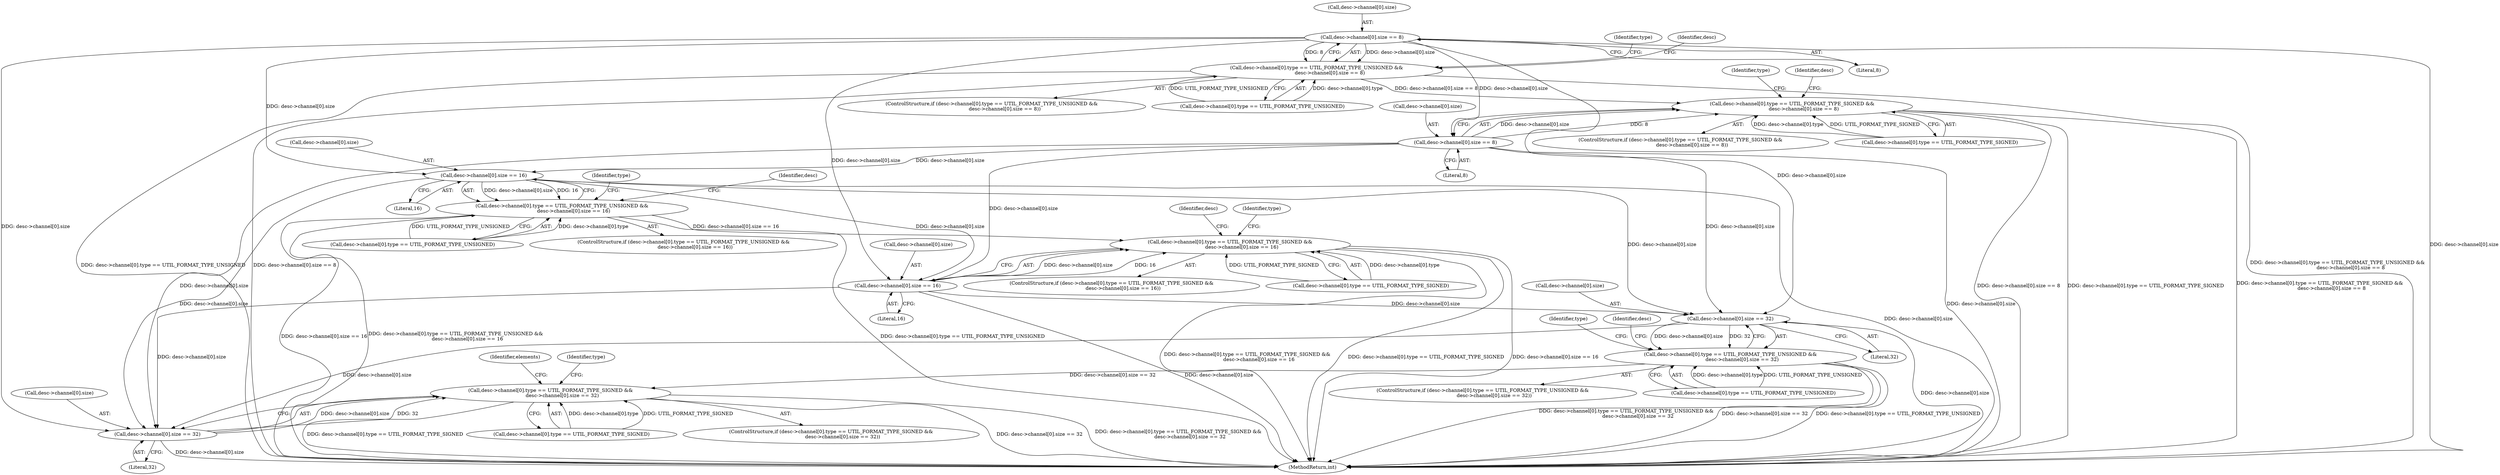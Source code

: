 digraph "0_virglrenderer_114688c526fe45f341d75ccd1d85473c3b08f7a7@pointer" {
"1000227" [label="(Call,desc->channel[0].size == 8)"];
"1000217" [label="(Call,desc->channel[0].type == UTIL_FORMAT_TYPE_UNSIGNED &&\n                 desc->channel[0].size == 8)"];
"1000241" [label="(Call,desc->channel[0].type == UTIL_FORMAT_TYPE_SIGNED &&\n               desc->channel[0].size == 8)"];
"1000251" [label="(Call,desc->channel[0].size == 8)"];
"1000275" [label="(Call,desc->channel[0].size == 16)"];
"1000265" [label="(Call,desc->channel[0].type == UTIL_FORMAT_TYPE_UNSIGNED &&\n               desc->channel[0].size == 16)"];
"1000289" [label="(Call,desc->channel[0].type == UTIL_FORMAT_TYPE_SIGNED &&\n               desc->channel[0].size == 16)"];
"1000299" [label="(Call,desc->channel[0].size == 16)"];
"1000323" [label="(Call,desc->channel[0].size == 32)"];
"1000313" [label="(Call,desc->channel[0].type == UTIL_FORMAT_TYPE_UNSIGNED &&\n               desc->channel[0].size == 32)"];
"1000337" [label="(Call,desc->channel[0].type == UTIL_FORMAT_TYPE_SIGNED &&\n               desc->channel[0].size == 32)"];
"1000347" [label="(Call,desc->channel[0].size == 32)"];
"1000285" [label="(Identifier,type)"];
"1000251" [label="(Call,desc->channel[0].size == 8)"];
"1000242" [label="(Call,desc->channel[0].type == UTIL_FORMAT_TYPE_SIGNED)"];
"1000331" [label="(Literal,32)"];
"1000347" [label="(Call,desc->channel[0].size == 32)"];
"1000237" [label="(Identifier,type)"];
"1000290" [label="(Call,desc->channel[0].type == UTIL_FORMAT_TYPE_SIGNED)"];
"1000264" [label="(ControlStructure,if (desc->channel[0].type == UTIL_FORMAT_TYPE_UNSIGNED &&\n               desc->channel[0].size == 16))"];
"1000228" [label="(Call,desc->channel[0].size)"];
"1000218" [label="(Call,desc->channel[0].type == UTIL_FORMAT_TYPE_UNSIGNED)"];
"1000324" [label="(Call,desc->channel[0].size)"];
"1000342" [label="(Identifier,desc)"];
"1000261" [label="(Identifier,type)"];
"1000337" [label="(Call,desc->channel[0].type == UTIL_FORMAT_TYPE_SIGNED &&\n               desc->channel[0].size == 32)"];
"1000227" [label="(Call,desc->channel[0].size == 8)"];
"1000318" [label="(Identifier,desc)"];
"1000265" [label="(Call,desc->channel[0].type == UTIL_FORMAT_TYPE_UNSIGNED &&\n               desc->channel[0].size == 16)"];
"1000288" [label="(ControlStructure,if (desc->channel[0].type == UTIL_FORMAT_TYPE_SIGNED &&\n               desc->channel[0].size == 16))"];
"1000283" [label="(Literal,16)"];
"1000216" [label="(ControlStructure,if (desc->channel[0].type == UTIL_FORMAT_TYPE_UNSIGNED &&\n                 desc->channel[0].size == 8))"];
"1000252" [label="(Call,desc->channel[0].size)"];
"1000336" [label="(ControlStructure,if (desc->channel[0].type == UTIL_FORMAT_TYPE_SIGNED &&\n               desc->channel[0].size == 32))"];
"1000348" [label="(Call,desc->channel[0].size)"];
"1000275" [label="(Call,desc->channel[0].size == 16)"];
"1000235" [label="(Literal,8)"];
"1000309" [label="(Identifier,type)"];
"1000357" [label="(Identifier,type)"];
"1000307" [label="(Literal,16)"];
"1000266" [label="(Call,desc->channel[0].type == UTIL_FORMAT_TYPE_UNSIGNED)"];
"1000241" [label="(Call,desc->channel[0].type == UTIL_FORMAT_TYPE_SIGNED &&\n               desc->channel[0].size == 8)"];
"1000300" [label="(Call,desc->channel[0].size)"];
"1000365" [label="(Identifier,elements)"];
"1000523" [label="(MethodReturn,int)"];
"1000240" [label="(ControlStructure,if (desc->channel[0].type == UTIL_FORMAT_TYPE_SIGNED &&\n               desc->channel[0].size == 8))"];
"1000246" [label="(Identifier,desc)"];
"1000323" [label="(Call,desc->channel[0].size == 32)"];
"1000314" [label="(Call,desc->channel[0].type == UTIL_FORMAT_TYPE_UNSIGNED)"];
"1000312" [label="(ControlStructure,if (desc->channel[0].type == UTIL_FORMAT_TYPE_UNSIGNED &&\n               desc->channel[0].size == 32))"];
"1000313" [label="(Call,desc->channel[0].type == UTIL_FORMAT_TYPE_UNSIGNED &&\n               desc->channel[0].size == 32)"];
"1000355" [label="(Literal,32)"];
"1000299" [label="(Call,desc->channel[0].size == 16)"];
"1000338" [label="(Call,desc->channel[0].type == UTIL_FORMAT_TYPE_SIGNED)"];
"1000294" [label="(Identifier,desc)"];
"1000289" [label="(Call,desc->channel[0].type == UTIL_FORMAT_TYPE_SIGNED &&\n               desc->channel[0].size == 16)"];
"1000217" [label="(Call,desc->channel[0].type == UTIL_FORMAT_TYPE_UNSIGNED &&\n                 desc->channel[0].size == 8)"];
"1000259" [label="(Literal,8)"];
"1000333" [label="(Identifier,type)"];
"1000270" [label="(Identifier,desc)"];
"1000276" [label="(Call,desc->channel[0].size)"];
"1000227" -> "1000217"  [label="AST: "];
"1000227" -> "1000235"  [label="CFG: "];
"1000228" -> "1000227"  [label="AST: "];
"1000235" -> "1000227"  [label="AST: "];
"1000217" -> "1000227"  [label="CFG: "];
"1000227" -> "1000523"  [label="DDG: desc->channel[0].size"];
"1000227" -> "1000217"  [label="DDG: desc->channel[0].size"];
"1000227" -> "1000217"  [label="DDG: 8"];
"1000227" -> "1000251"  [label="DDG: desc->channel[0].size"];
"1000227" -> "1000275"  [label="DDG: desc->channel[0].size"];
"1000227" -> "1000299"  [label="DDG: desc->channel[0].size"];
"1000227" -> "1000323"  [label="DDG: desc->channel[0].size"];
"1000227" -> "1000347"  [label="DDG: desc->channel[0].size"];
"1000217" -> "1000216"  [label="AST: "];
"1000217" -> "1000218"  [label="CFG: "];
"1000218" -> "1000217"  [label="AST: "];
"1000237" -> "1000217"  [label="CFG: "];
"1000246" -> "1000217"  [label="CFG: "];
"1000217" -> "1000523"  [label="DDG: desc->channel[0].size == 8"];
"1000217" -> "1000523"  [label="DDG: desc->channel[0].type == UTIL_FORMAT_TYPE_UNSIGNED &&\n                 desc->channel[0].size == 8"];
"1000217" -> "1000523"  [label="DDG: desc->channel[0].type == UTIL_FORMAT_TYPE_UNSIGNED"];
"1000218" -> "1000217"  [label="DDG: desc->channel[0].type"];
"1000218" -> "1000217"  [label="DDG: UTIL_FORMAT_TYPE_UNSIGNED"];
"1000217" -> "1000241"  [label="DDG: desc->channel[0].size == 8"];
"1000241" -> "1000240"  [label="AST: "];
"1000241" -> "1000242"  [label="CFG: "];
"1000241" -> "1000251"  [label="CFG: "];
"1000242" -> "1000241"  [label="AST: "];
"1000251" -> "1000241"  [label="AST: "];
"1000261" -> "1000241"  [label="CFG: "];
"1000270" -> "1000241"  [label="CFG: "];
"1000241" -> "1000523"  [label="DDG: desc->channel[0].size == 8"];
"1000241" -> "1000523"  [label="DDG: desc->channel[0].type == UTIL_FORMAT_TYPE_SIGNED"];
"1000241" -> "1000523"  [label="DDG: desc->channel[0].type == UTIL_FORMAT_TYPE_SIGNED &&\n               desc->channel[0].size == 8"];
"1000242" -> "1000241"  [label="DDG: desc->channel[0].type"];
"1000242" -> "1000241"  [label="DDG: UTIL_FORMAT_TYPE_SIGNED"];
"1000251" -> "1000241"  [label="DDG: desc->channel[0].size"];
"1000251" -> "1000241"  [label="DDG: 8"];
"1000251" -> "1000259"  [label="CFG: "];
"1000252" -> "1000251"  [label="AST: "];
"1000259" -> "1000251"  [label="AST: "];
"1000251" -> "1000523"  [label="DDG: desc->channel[0].size"];
"1000251" -> "1000275"  [label="DDG: desc->channel[0].size"];
"1000251" -> "1000299"  [label="DDG: desc->channel[0].size"];
"1000251" -> "1000323"  [label="DDG: desc->channel[0].size"];
"1000251" -> "1000347"  [label="DDG: desc->channel[0].size"];
"1000275" -> "1000265"  [label="AST: "];
"1000275" -> "1000283"  [label="CFG: "];
"1000276" -> "1000275"  [label="AST: "];
"1000283" -> "1000275"  [label="AST: "];
"1000265" -> "1000275"  [label="CFG: "];
"1000275" -> "1000523"  [label="DDG: desc->channel[0].size"];
"1000275" -> "1000265"  [label="DDG: desc->channel[0].size"];
"1000275" -> "1000265"  [label="DDG: 16"];
"1000275" -> "1000299"  [label="DDG: desc->channel[0].size"];
"1000275" -> "1000323"  [label="DDG: desc->channel[0].size"];
"1000275" -> "1000347"  [label="DDG: desc->channel[0].size"];
"1000265" -> "1000264"  [label="AST: "];
"1000265" -> "1000266"  [label="CFG: "];
"1000266" -> "1000265"  [label="AST: "];
"1000285" -> "1000265"  [label="CFG: "];
"1000294" -> "1000265"  [label="CFG: "];
"1000265" -> "1000523"  [label="DDG: desc->channel[0].size == 16"];
"1000265" -> "1000523"  [label="DDG: desc->channel[0].type == UTIL_FORMAT_TYPE_UNSIGNED &&\n               desc->channel[0].size == 16"];
"1000265" -> "1000523"  [label="DDG: desc->channel[0].type == UTIL_FORMAT_TYPE_UNSIGNED"];
"1000266" -> "1000265"  [label="DDG: desc->channel[0].type"];
"1000266" -> "1000265"  [label="DDG: UTIL_FORMAT_TYPE_UNSIGNED"];
"1000265" -> "1000289"  [label="DDG: desc->channel[0].size == 16"];
"1000289" -> "1000288"  [label="AST: "];
"1000289" -> "1000290"  [label="CFG: "];
"1000289" -> "1000299"  [label="CFG: "];
"1000290" -> "1000289"  [label="AST: "];
"1000299" -> "1000289"  [label="AST: "];
"1000309" -> "1000289"  [label="CFG: "];
"1000318" -> "1000289"  [label="CFG: "];
"1000289" -> "1000523"  [label="DDG: desc->channel[0].type == UTIL_FORMAT_TYPE_SIGNED"];
"1000289" -> "1000523"  [label="DDG: desc->channel[0].size == 16"];
"1000289" -> "1000523"  [label="DDG: desc->channel[0].type == UTIL_FORMAT_TYPE_SIGNED &&\n               desc->channel[0].size == 16"];
"1000290" -> "1000289"  [label="DDG: desc->channel[0].type"];
"1000290" -> "1000289"  [label="DDG: UTIL_FORMAT_TYPE_SIGNED"];
"1000299" -> "1000289"  [label="DDG: desc->channel[0].size"];
"1000299" -> "1000289"  [label="DDG: 16"];
"1000299" -> "1000307"  [label="CFG: "];
"1000300" -> "1000299"  [label="AST: "];
"1000307" -> "1000299"  [label="AST: "];
"1000299" -> "1000523"  [label="DDG: desc->channel[0].size"];
"1000299" -> "1000323"  [label="DDG: desc->channel[0].size"];
"1000299" -> "1000347"  [label="DDG: desc->channel[0].size"];
"1000323" -> "1000313"  [label="AST: "];
"1000323" -> "1000331"  [label="CFG: "];
"1000324" -> "1000323"  [label="AST: "];
"1000331" -> "1000323"  [label="AST: "];
"1000313" -> "1000323"  [label="CFG: "];
"1000323" -> "1000523"  [label="DDG: desc->channel[0].size"];
"1000323" -> "1000313"  [label="DDG: desc->channel[0].size"];
"1000323" -> "1000313"  [label="DDG: 32"];
"1000323" -> "1000347"  [label="DDG: desc->channel[0].size"];
"1000313" -> "1000312"  [label="AST: "];
"1000313" -> "1000314"  [label="CFG: "];
"1000314" -> "1000313"  [label="AST: "];
"1000333" -> "1000313"  [label="CFG: "];
"1000342" -> "1000313"  [label="CFG: "];
"1000313" -> "1000523"  [label="DDG: desc->channel[0].type == UTIL_FORMAT_TYPE_UNSIGNED &&\n               desc->channel[0].size == 32"];
"1000313" -> "1000523"  [label="DDG: desc->channel[0].size == 32"];
"1000313" -> "1000523"  [label="DDG: desc->channel[0].type == UTIL_FORMAT_TYPE_UNSIGNED"];
"1000314" -> "1000313"  [label="DDG: desc->channel[0].type"];
"1000314" -> "1000313"  [label="DDG: UTIL_FORMAT_TYPE_UNSIGNED"];
"1000313" -> "1000337"  [label="DDG: desc->channel[0].size == 32"];
"1000337" -> "1000336"  [label="AST: "];
"1000337" -> "1000338"  [label="CFG: "];
"1000337" -> "1000347"  [label="CFG: "];
"1000338" -> "1000337"  [label="AST: "];
"1000347" -> "1000337"  [label="AST: "];
"1000357" -> "1000337"  [label="CFG: "];
"1000365" -> "1000337"  [label="CFG: "];
"1000337" -> "1000523"  [label="DDG: desc->channel[0].type == UTIL_FORMAT_TYPE_SIGNED"];
"1000337" -> "1000523"  [label="DDG: desc->channel[0].size == 32"];
"1000337" -> "1000523"  [label="DDG: desc->channel[0].type == UTIL_FORMAT_TYPE_SIGNED &&\n               desc->channel[0].size == 32"];
"1000338" -> "1000337"  [label="DDG: desc->channel[0].type"];
"1000338" -> "1000337"  [label="DDG: UTIL_FORMAT_TYPE_SIGNED"];
"1000347" -> "1000337"  [label="DDG: desc->channel[0].size"];
"1000347" -> "1000337"  [label="DDG: 32"];
"1000347" -> "1000355"  [label="CFG: "];
"1000348" -> "1000347"  [label="AST: "];
"1000355" -> "1000347"  [label="AST: "];
"1000347" -> "1000523"  [label="DDG: desc->channel[0].size"];
}
